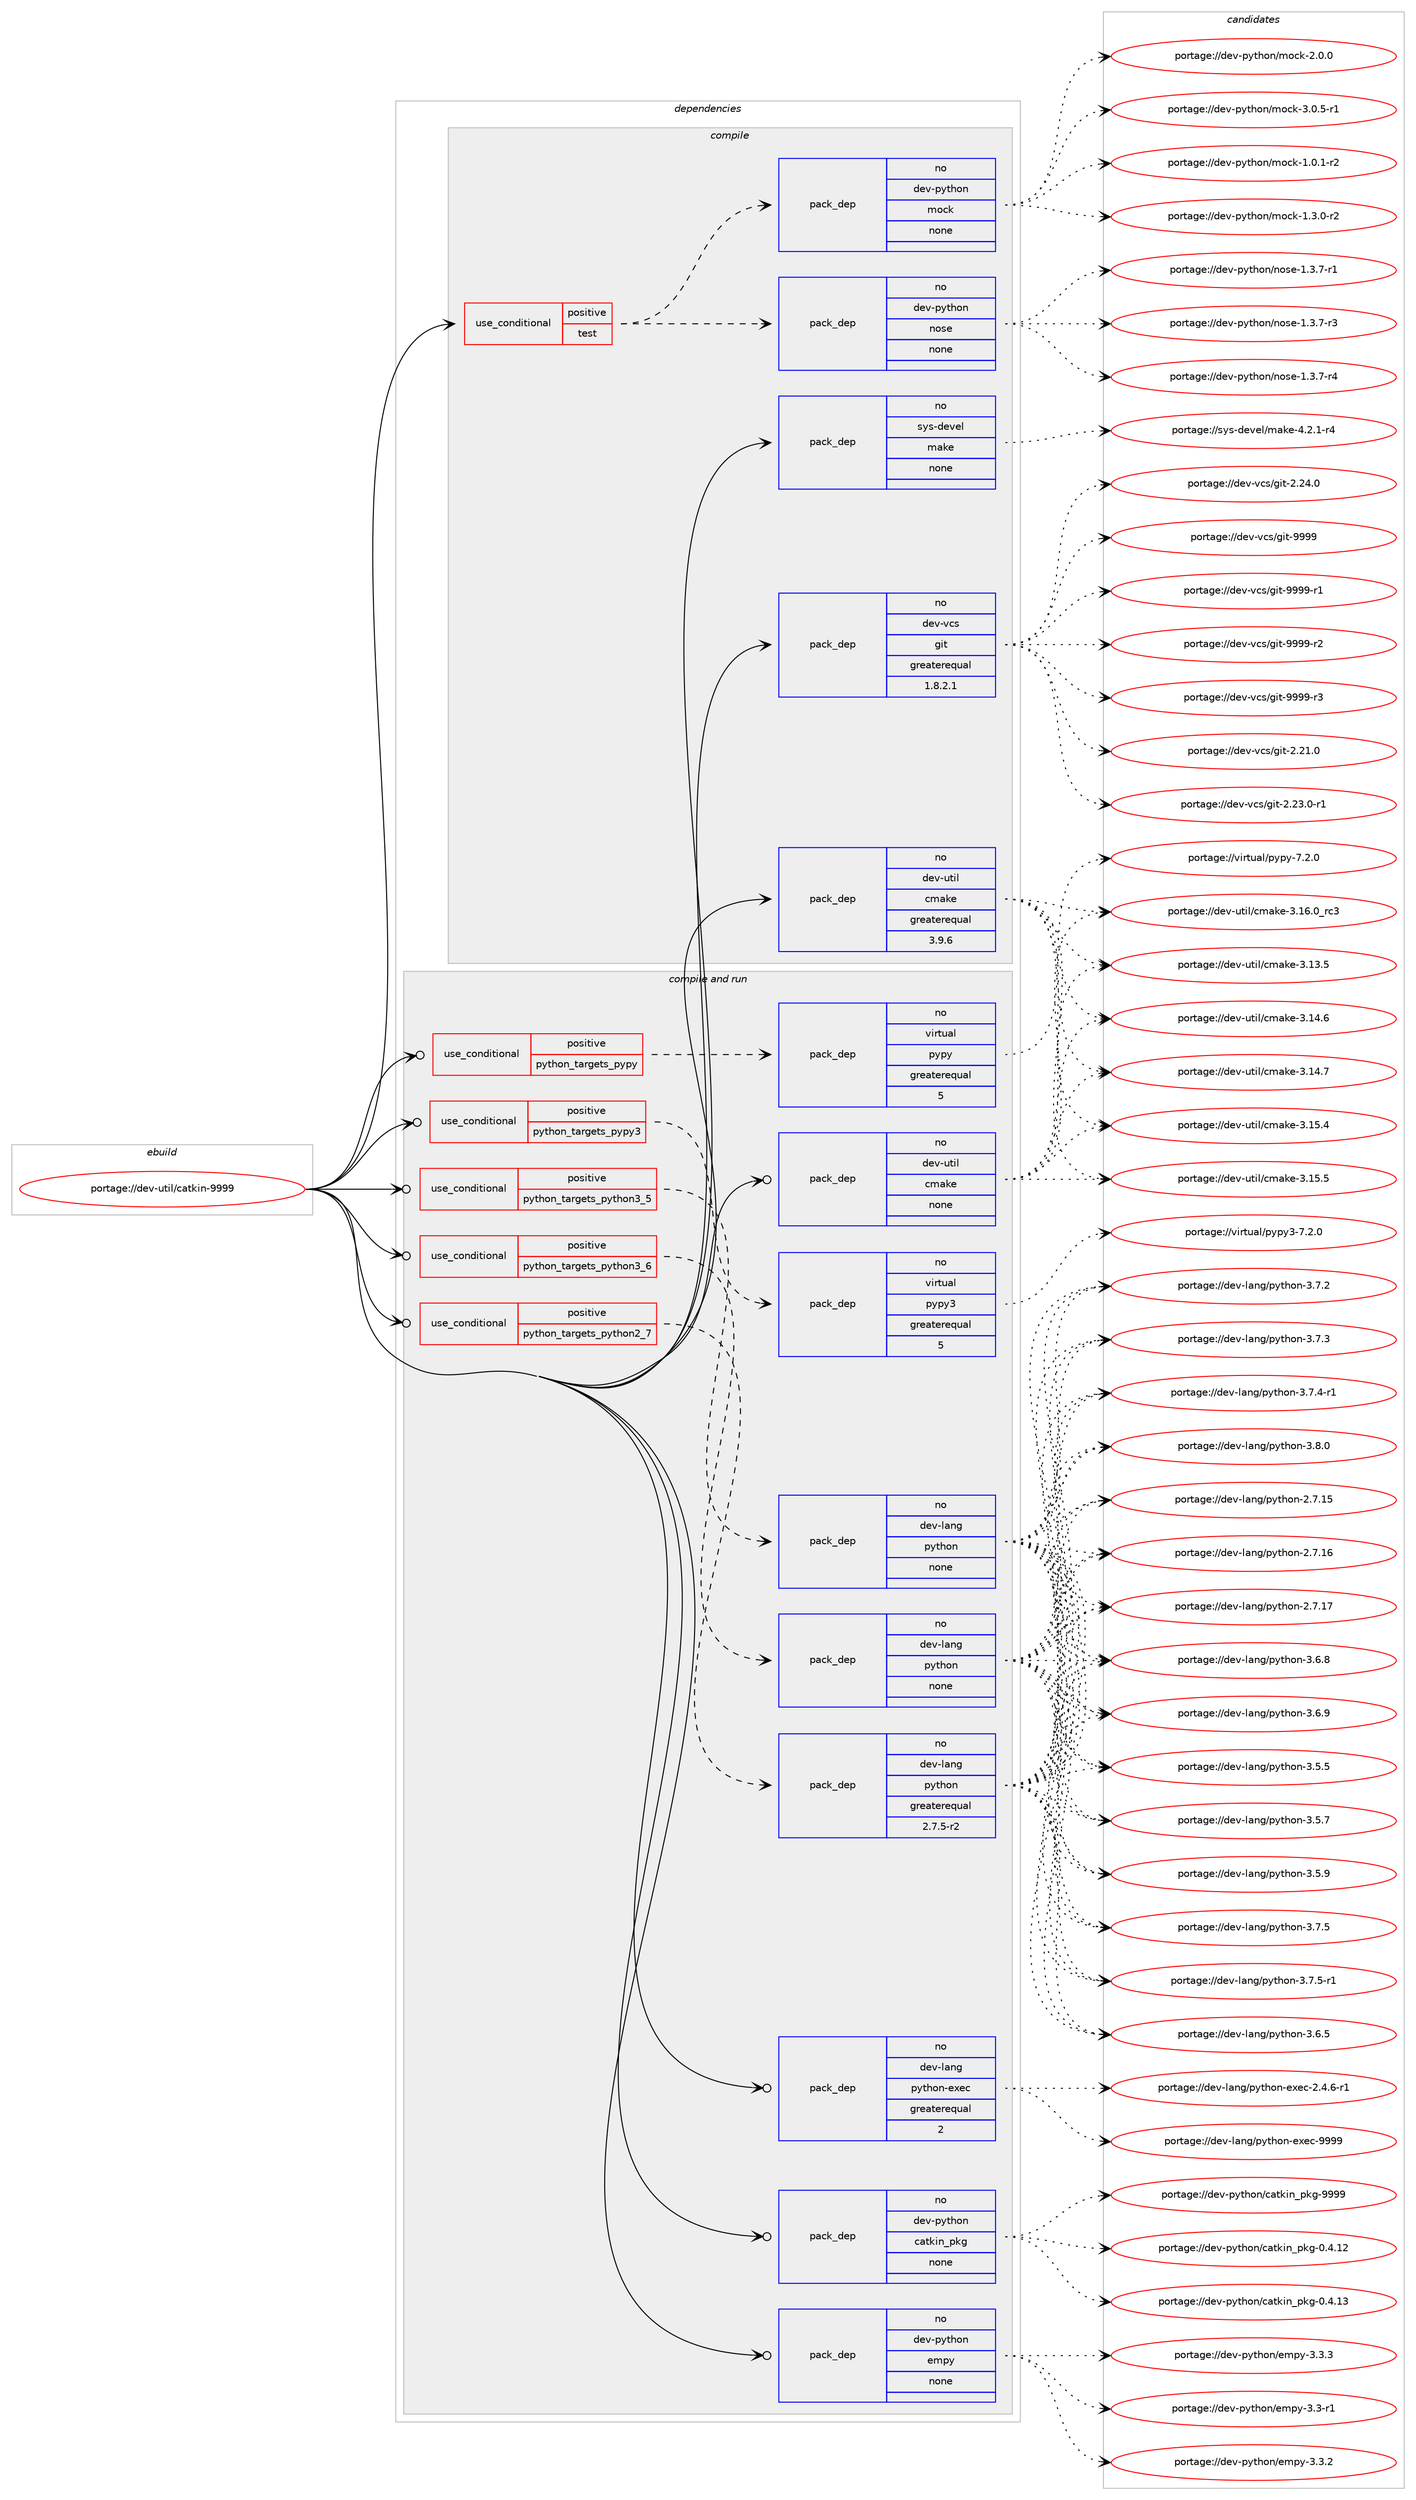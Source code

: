 digraph prolog {

# *************
# Graph options
# *************

newrank=true;
concentrate=true;
compound=true;
graph [rankdir=LR,fontname=Helvetica,fontsize=10,ranksep=1.5];#, ranksep=2.5, nodesep=0.2];
edge  [arrowhead=vee];
node  [fontname=Helvetica,fontsize=10];

# **********
# The ebuild
# **********

subgraph cluster_leftcol {
color=gray;
rank=same;
label=<<i>ebuild</i>>;
id [label="portage://dev-util/catkin-9999", color=red, width=4, href="../dev-util/catkin-9999.svg"];
}

# ****************
# The dependencies
# ****************

subgraph cluster_midcol {
color=gray;
label=<<i>dependencies</i>>;
subgraph cluster_compile {
fillcolor="#eeeeee";
style=filled;
label=<<i>compile</i>>;
subgraph cond70577 {
dependency259940 [label=<<TABLE BORDER="0" CELLBORDER="1" CELLSPACING="0" CELLPADDING="4"><TR><TD ROWSPAN="3" CELLPADDING="10">use_conditional</TD></TR><TR><TD>positive</TD></TR><TR><TD>test</TD></TR></TABLE>>, shape=none, color=red];
subgraph pack185738 {
dependency259941 [label=<<TABLE BORDER="0" CELLBORDER="1" CELLSPACING="0" CELLPADDING="4" WIDTH="220"><TR><TD ROWSPAN="6" CELLPADDING="30">pack_dep</TD></TR><TR><TD WIDTH="110">no</TD></TR><TR><TD>dev-python</TD></TR><TR><TD>nose</TD></TR><TR><TD>none</TD></TR><TR><TD></TD></TR></TABLE>>, shape=none, color=blue];
}
dependency259940:e -> dependency259941:w [weight=20,style="dashed",arrowhead="vee"];
subgraph pack185739 {
dependency259942 [label=<<TABLE BORDER="0" CELLBORDER="1" CELLSPACING="0" CELLPADDING="4" WIDTH="220"><TR><TD ROWSPAN="6" CELLPADDING="30">pack_dep</TD></TR><TR><TD WIDTH="110">no</TD></TR><TR><TD>dev-python</TD></TR><TR><TD>mock</TD></TR><TR><TD>none</TD></TR><TR><TD></TD></TR></TABLE>>, shape=none, color=blue];
}
dependency259940:e -> dependency259942:w [weight=20,style="dashed",arrowhead="vee"];
}
id:e -> dependency259940:w [weight=20,style="solid",arrowhead="vee"];
subgraph pack185740 {
dependency259943 [label=<<TABLE BORDER="0" CELLBORDER="1" CELLSPACING="0" CELLPADDING="4" WIDTH="220"><TR><TD ROWSPAN="6" CELLPADDING="30">pack_dep</TD></TR><TR><TD WIDTH="110">no</TD></TR><TR><TD>dev-util</TD></TR><TR><TD>cmake</TD></TR><TR><TD>greaterequal</TD></TR><TR><TD>3.9.6</TD></TR></TABLE>>, shape=none, color=blue];
}
id:e -> dependency259943:w [weight=20,style="solid",arrowhead="vee"];
subgraph pack185741 {
dependency259944 [label=<<TABLE BORDER="0" CELLBORDER="1" CELLSPACING="0" CELLPADDING="4" WIDTH="220"><TR><TD ROWSPAN="6" CELLPADDING="30">pack_dep</TD></TR><TR><TD WIDTH="110">no</TD></TR><TR><TD>dev-vcs</TD></TR><TR><TD>git</TD></TR><TR><TD>greaterequal</TD></TR><TR><TD>1.8.2.1</TD></TR></TABLE>>, shape=none, color=blue];
}
id:e -> dependency259944:w [weight=20,style="solid",arrowhead="vee"];
subgraph pack185742 {
dependency259945 [label=<<TABLE BORDER="0" CELLBORDER="1" CELLSPACING="0" CELLPADDING="4" WIDTH="220"><TR><TD ROWSPAN="6" CELLPADDING="30">pack_dep</TD></TR><TR><TD WIDTH="110">no</TD></TR><TR><TD>sys-devel</TD></TR><TR><TD>make</TD></TR><TR><TD>none</TD></TR><TR><TD></TD></TR></TABLE>>, shape=none, color=blue];
}
id:e -> dependency259945:w [weight=20,style="solid",arrowhead="vee"];
}
subgraph cluster_compileandrun {
fillcolor="#eeeeee";
style=filled;
label=<<i>compile and run</i>>;
subgraph cond70578 {
dependency259946 [label=<<TABLE BORDER="0" CELLBORDER="1" CELLSPACING="0" CELLPADDING="4"><TR><TD ROWSPAN="3" CELLPADDING="10">use_conditional</TD></TR><TR><TD>positive</TD></TR><TR><TD>python_targets_pypy</TD></TR></TABLE>>, shape=none, color=red];
subgraph pack185743 {
dependency259947 [label=<<TABLE BORDER="0" CELLBORDER="1" CELLSPACING="0" CELLPADDING="4" WIDTH="220"><TR><TD ROWSPAN="6" CELLPADDING="30">pack_dep</TD></TR><TR><TD WIDTH="110">no</TD></TR><TR><TD>virtual</TD></TR><TR><TD>pypy</TD></TR><TR><TD>greaterequal</TD></TR><TR><TD>5</TD></TR></TABLE>>, shape=none, color=blue];
}
dependency259946:e -> dependency259947:w [weight=20,style="dashed",arrowhead="vee"];
}
id:e -> dependency259946:w [weight=20,style="solid",arrowhead="odotvee"];
subgraph cond70579 {
dependency259948 [label=<<TABLE BORDER="0" CELLBORDER="1" CELLSPACING="0" CELLPADDING="4"><TR><TD ROWSPAN="3" CELLPADDING="10">use_conditional</TD></TR><TR><TD>positive</TD></TR><TR><TD>python_targets_pypy3</TD></TR></TABLE>>, shape=none, color=red];
subgraph pack185744 {
dependency259949 [label=<<TABLE BORDER="0" CELLBORDER="1" CELLSPACING="0" CELLPADDING="4" WIDTH="220"><TR><TD ROWSPAN="6" CELLPADDING="30">pack_dep</TD></TR><TR><TD WIDTH="110">no</TD></TR><TR><TD>virtual</TD></TR><TR><TD>pypy3</TD></TR><TR><TD>greaterequal</TD></TR><TR><TD>5</TD></TR></TABLE>>, shape=none, color=blue];
}
dependency259948:e -> dependency259949:w [weight=20,style="dashed",arrowhead="vee"];
}
id:e -> dependency259948:w [weight=20,style="solid",arrowhead="odotvee"];
subgraph cond70580 {
dependency259950 [label=<<TABLE BORDER="0" CELLBORDER="1" CELLSPACING="0" CELLPADDING="4"><TR><TD ROWSPAN="3" CELLPADDING="10">use_conditional</TD></TR><TR><TD>positive</TD></TR><TR><TD>python_targets_python2_7</TD></TR></TABLE>>, shape=none, color=red];
subgraph pack185745 {
dependency259951 [label=<<TABLE BORDER="0" CELLBORDER="1" CELLSPACING="0" CELLPADDING="4" WIDTH="220"><TR><TD ROWSPAN="6" CELLPADDING="30">pack_dep</TD></TR><TR><TD WIDTH="110">no</TD></TR><TR><TD>dev-lang</TD></TR><TR><TD>python</TD></TR><TR><TD>greaterequal</TD></TR><TR><TD>2.7.5-r2</TD></TR></TABLE>>, shape=none, color=blue];
}
dependency259950:e -> dependency259951:w [weight=20,style="dashed",arrowhead="vee"];
}
id:e -> dependency259950:w [weight=20,style="solid",arrowhead="odotvee"];
subgraph cond70581 {
dependency259952 [label=<<TABLE BORDER="0" CELLBORDER="1" CELLSPACING="0" CELLPADDING="4"><TR><TD ROWSPAN="3" CELLPADDING="10">use_conditional</TD></TR><TR><TD>positive</TD></TR><TR><TD>python_targets_python3_5</TD></TR></TABLE>>, shape=none, color=red];
subgraph pack185746 {
dependency259953 [label=<<TABLE BORDER="0" CELLBORDER="1" CELLSPACING="0" CELLPADDING="4" WIDTH="220"><TR><TD ROWSPAN="6" CELLPADDING="30">pack_dep</TD></TR><TR><TD WIDTH="110">no</TD></TR><TR><TD>dev-lang</TD></TR><TR><TD>python</TD></TR><TR><TD>none</TD></TR><TR><TD></TD></TR></TABLE>>, shape=none, color=blue];
}
dependency259952:e -> dependency259953:w [weight=20,style="dashed",arrowhead="vee"];
}
id:e -> dependency259952:w [weight=20,style="solid",arrowhead="odotvee"];
subgraph cond70582 {
dependency259954 [label=<<TABLE BORDER="0" CELLBORDER="1" CELLSPACING="0" CELLPADDING="4"><TR><TD ROWSPAN="3" CELLPADDING="10">use_conditional</TD></TR><TR><TD>positive</TD></TR><TR><TD>python_targets_python3_6</TD></TR></TABLE>>, shape=none, color=red];
subgraph pack185747 {
dependency259955 [label=<<TABLE BORDER="0" CELLBORDER="1" CELLSPACING="0" CELLPADDING="4" WIDTH="220"><TR><TD ROWSPAN="6" CELLPADDING="30">pack_dep</TD></TR><TR><TD WIDTH="110">no</TD></TR><TR><TD>dev-lang</TD></TR><TR><TD>python</TD></TR><TR><TD>none</TD></TR><TR><TD></TD></TR></TABLE>>, shape=none, color=blue];
}
dependency259954:e -> dependency259955:w [weight=20,style="dashed",arrowhead="vee"];
}
id:e -> dependency259954:w [weight=20,style="solid",arrowhead="odotvee"];
subgraph pack185748 {
dependency259956 [label=<<TABLE BORDER="0" CELLBORDER="1" CELLSPACING="0" CELLPADDING="4" WIDTH="220"><TR><TD ROWSPAN="6" CELLPADDING="30">pack_dep</TD></TR><TR><TD WIDTH="110">no</TD></TR><TR><TD>dev-lang</TD></TR><TR><TD>python-exec</TD></TR><TR><TD>greaterequal</TD></TR><TR><TD>2</TD></TR></TABLE>>, shape=none, color=blue];
}
id:e -> dependency259956:w [weight=20,style="solid",arrowhead="odotvee"];
subgraph pack185749 {
dependency259957 [label=<<TABLE BORDER="0" CELLBORDER="1" CELLSPACING="0" CELLPADDING="4" WIDTH="220"><TR><TD ROWSPAN="6" CELLPADDING="30">pack_dep</TD></TR><TR><TD WIDTH="110">no</TD></TR><TR><TD>dev-python</TD></TR><TR><TD>catkin_pkg</TD></TR><TR><TD>none</TD></TR><TR><TD></TD></TR></TABLE>>, shape=none, color=blue];
}
id:e -> dependency259957:w [weight=20,style="solid",arrowhead="odotvee"];
subgraph pack185750 {
dependency259958 [label=<<TABLE BORDER="0" CELLBORDER="1" CELLSPACING="0" CELLPADDING="4" WIDTH="220"><TR><TD ROWSPAN="6" CELLPADDING="30">pack_dep</TD></TR><TR><TD WIDTH="110">no</TD></TR><TR><TD>dev-python</TD></TR><TR><TD>empy</TD></TR><TR><TD>none</TD></TR><TR><TD></TD></TR></TABLE>>, shape=none, color=blue];
}
id:e -> dependency259958:w [weight=20,style="solid",arrowhead="odotvee"];
subgraph pack185751 {
dependency259959 [label=<<TABLE BORDER="0" CELLBORDER="1" CELLSPACING="0" CELLPADDING="4" WIDTH="220"><TR><TD ROWSPAN="6" CELLPADDING="30">pack_dep</TD></TR><TR><TD WIDTH="110">no</TD></TR><TR><TD>dev-util</TD></TR><TR><TD>cmake</TD></TR><TR><TD>none</TD></TR><TR><TD></TD></TR></TABLE>>, shape=none, color=blue];
}
id:e -> dependency259959:w [weight=20,style="solid",arrowhead="odotvee"];
}
subgraph cluster_run {
fillcolor="#eeeeee";
style=filled;
label=<<i>run</i>>;
}
}

# **************
# The candidates
# **************

subgraph cluster_choices {
rank=same;
color=gray;
label=<<i>candidates</i>>;

subgraph choice185738 {
color=black;
nodesep=1;
choiceportage10010111845112121116104111110471101111151014549465146554511449 [label="portage://dev-python/nose-1.3.7-r1", color=red, width=4,href="../dev-python/nose-1.3.7-r1.svg"];
choiceportage10010111845112121116104111110471101111151014549465146554511451 [label="portage://dev-python/nose-1.3.7-r3", color=red, width=4,href="../dev-python/nose-1.3.7-r3.svg"];
choiceportage10010111845112121116104111110471101111151014549465146554511452 [label="portage://dev-python/nose-1.3.7-r4", color=red, width=4,href="../dev-python/nose-1.3.7-r4.svg"];
dependency259941:e -> choiceportage10010111845112121116104111110471101111151014549465146554511449:w [style=dotted,weight="100"];
dependency259941:e -> choiceportage10010111845112121116104111110471101111151014549465146554511451:w [style=dotted,weight="100"];
dependency259941:e -> choiceportage10010111845112121116104111110471101111151014549465146554511452:w [style=dotted,weight="100"];
}
subgraph choice185739 {
color=black;
nodesep=1;
choiceportage1001011184511212111610411111047109111991074549464846494511450 [label="portage://dev-python/mock-1.0.1-r2", color=red, width=4,href="../dev-python/mock-1.0.1-r2.svg"];
choiceportage1001011184511212111610411111047109111991074549465146484511450 [label="portage://dev-python/mock-1.3.0-r2", color=red, width=4,href="../dev-python/mock-1.3.0-r2.svg"];
choiceportage100101118451121211161041111104710911199107455046484648 [label="portage://dev-python/mock-2.0.0", color=red, width=4,href="../dev-python/mock-2.0.0.svg"];
choiceportage1001011184511212111610411111047109111991074551464846534511449 [label="portage://dev-python/mock-3.0.5-r1", color=red, width=4,href="../dev-python/mock-3.0.5-r1.svg"];
dependency259942:e -> choiceportage1001011184511212111610411111047109111991074549464846494511450:w [style=dotted,weight="100"];
dependency259942:e -> choiceportage1001011184511212111610411111047109111991074549465146484511450:w [style=dotted,weight="100"];
dependency259942:e -> choiceportage100101118451121211161041111104710911199107455046484648:w [style=dotted,weight="100"];
dependency259942:e -> choiceportage1001011184511212111610411111047109111991074551464846534511449:w [style=dotted,weight="100"];
}
subgraph choice185740 {
color=black;
nodesep=1;
choiceportage1001011184511711610510847991099710710145514649514653 [label="portage://dev-util/cmake-3.13.5", color=red, width=4,href="../dev-util/cmake-3.13.5.svg"];
choiceportage1001011184511711610510847991099710710145514649524654 [label="portage://dev-util/cmake-3.14.6", color=red, width=4,href="../dev-util/cmake-3.14.6.svg"];
choiceportage1001011184511711610510847991099710710145514649524655 [label="portage://dev-util/cmake-3.14.7", color=red, width=4,href="../dev-util/cmake-3.14.7.svg"];
choiceportage1001011184511711610510847991099710710145514649534652 [label="portage://dev-util/cmake-3.15.4", color=red, width=4,href="../dev-util/cmake-3.15.4.svg"];
choiceportage1001011184511711610510847991099710710145514649534653 [label="portage://dev-util/cmake-3.15.5", color=red, width=4,href="../dev-util/cmake-3.15.5.svg"];
choiceportage1001011184511711610510847991099710710145514649544648951149951 [label="portage://dev-util/cmake-3.16.0_rc3", color=red, width=4,href="../dev-util/cmake-3.16.0_rc3.svg"];
dependency259943:e -> choiceportage1001011184511711610510847991099710710145514649514653:w [style=dotted,weight="100"];
dependency259943:e -> choiceportage1001011184511711610510847991099710710145514649524654:w [style=dotted,weight="100"];
dependency259943:e -> choiceportage1001011184511711610510847991099710710145514649524655:w [style=dotted,weight="100"];
dependency259943:e -> choiceportage1001011184511711610510847991099710710145514649534652:w [style=dotted,weight="100"];
dependency259943:e -> choiceportage1001011184511711610510847991099710710145514649534653:w [style=dotted,weight="100"];
dependency259943:e -> choiceportage1001011184511711610510847991099710710145514649544648951149951:w [style=dotted,weight="100"];
}
subgraph choice185741 {
color=black;
nodesep=1;
choiceportage10010111845118991154710310511645504650494648 [label="portage://dev-vcs/git-2.21.0", color=red, width=4,href="../dev-vcs/git-2.21.0.svg"];
choiceportage100101118451189911547103105116455046505146484511449 [label="portage://dev-vcs/git-2.23.0-r1", color=red, width=4,href="../dev-vcs/git-2.23.0-r1.svg"];
choiceportage10010111845118991154710310511645504650524648 [label="portage://dev-vcs/git-2.24.0", color=red, width=4,href="../dev-vcs/git-2.24.0.svg"];
choiceportage1001011184511899115471031051164557575757 [label="portage://dev-vcs/git-9999", color=red, width=4,href="../dev-vcs/git-9999.svg"];
choiceportage10010111845118991154710310511645575757574511449 [label="portage://dev-vcs/git-9999-r1", color=red, width=4,href="../dev-vcs/git-9999-r1.svg"];
choiceportage10010111845118991154710310511645575757574511450 [label="portage://dev-vcs/git-9999-r2", color=red, width=4,href="../dev-vcs/git-9999-r2.svg"];
choiceportage10010111845118991154710310511645575757574511451 [label="portage://dev-vcs/git-9999-r3", color=red, width=4,href="../dev-vcs/git-9999-r3.svg"];
dependency259944:e -> choiceportage10010111845118991154710310511645504650494648:w [style=dotted,weight="100"];
dependency259944:e -> choiceportage100101118451189911547103105116455046505146484511449:w [style=dotted,weight="100"];
dependency259944:e -> choiceportage10010111845118991154710310511645504650524648:w [style=dotted,weight="100"];
dependency259944:e -> choiceportage1001011184511899115471031051164557575757:w [style=dotted,weight="100"];
dependency259944:e -> choiceportage10010111845118991154710310511645575757574511449:w [style=dotted,weight="100"];
dependency259944:e -> choiceportage10010111845118991154710310511645575757574511450:w [style=dotted,weight="100"];
dependency259944:e -> choiceportage10010111845118991154710310511645575757574511451:w [style=dotted,weight="100"];
}
subgraph choice185742 {
color=black;
nodesep=1;
choiceportage1151211154510010111810110847109971071014552465046494511452 [label="portage://sys-devel/make-4.2.1-r4", color=red, width=4,href="../sys-devel/make-4.2.1-r4.svg"];
dependency259945:e -> choiceportage1151211154510010111810110847109971071014552465046494511452:w [style=dotted,weight="100"];
}
subgraph choice185743 {
color=black;
nodesep=1;
choiceportage1181051141161179710847112121112121455546504648 [label="portage://virtual/pypy-7.2.0", color=red, width=4,href="../virtual/pypy-7.2.0.svg"];
dependency259947:e -> choiceportage1181051141161179710847112121112121455546504648:w [style=dotted,weight="100"];
}
subgraph choice185744 {
color=black;
nodesep=1;
choiceportage118105114116117971084711212111212151455546504648 [label="portage://virtual/pypy3-7.2.0", color=red, width=4,href="../virtual/pypy3-7.2.0.svg"];
dependency259949:e -> choiceportage118105114116117971084711212111212151455546504648:w [style=dotted,weight="100"];
}
subgraph choice185745 {
color=black;
nodesep=1;
choiceportage10010111845108971101034711212111610411111045504655464953 [label="portage://dev-lang/python-2.7.15", color=red, width=4,href="../dev-lang/python-2.7.15.svg"];
choiceportage10010111845108971101034711212111610411111045504655464954 [label="portage://dev-lang/python-2.7.16", color=red, width=4,href="../dev-lang/python-2.7.16.svg"];
choiceportage10010111845108971101034711212111610411111045504655464955 [label="portage://dev-lang/python-2.7.17", color=red, width=4,href="../dev-lang/python-2.7.17.svg"];
choiceportage100101118451089711010347112121116104111110455146534653 [label="portage://dev-lang/python-3.5.5", color=red, width=4,href="../dev-lang/python-3.5.5.svg"];
choiceportage100101118451089711010347112121116104111110455146534655 [label="portage://dev-lang/python-3.5.7", color=red, width=4,href="../dev-lang/python-3.5.7.svg"];
choiceportage100101118451089711010347112121116104111110455146534657 [label="portage://dev-lang/python-3.5.9", color=red, width=4,href="../dev-lang/python-3.5.9.svg"];
choiceportage100101118451089711010347112121116104111110455146544653 [label="portage://dev-lang/python-3.6.5", color=red, width=4,href="../dev-lang/python-3.6.5.svg"];
choiceportage100101118451089711010347112121116104111110455146544656 [label="portage://dev-lang/python-3.6.8", color=red, width=4,href="../dev-lang/python-3.6.8.svg"];
choiceportage100101118451089711010347112121116104111110455146544657 [label="portage://dev-lang/python-3.6.9", color=red, width=4,href="../dev-lang/python-3.6.9.svg"];
choiceportage100101118451089711010347112121116104111110455146554650 [label="portage://dev-lang/python-3.7.2", color=red, width=4,href="../dev-lang/python-3.7.2.svg"];
choiceportage100101118451089711010347112121116104111110455146554651 [label="portage://dev-lang/python-3.7.3", color=red, width=4,href="../dev-lang/python-3.7.3.svg"];
choiceportage1001011184510897110103471121211161041111104551465546524511449 [label="portage://dev-lang/python-3.7.4-r1", color=red, width=4,href="../dev-lang/python-3.7.4-r1.svg"];
choiceportage100101118451089711010347112121116104111110455146554653 [label="portage://dev-lang/python-3.7.5", color=red, width=4,href="../dev-lang/python-3.7.5.svg"];
choiceportage1001011184510897110103471121211161041111104551465546534511449 [label="portage://dev-lang/python-3.7.5-r1", color=red, width=4,href="../dev-lang/python-3.7.5-r1.svg"];
choiceportage100101118451089711010347112121116104111110455146564648 [label="portage://dev-lang/python-3.8.0", color=red, width=4,href="../dev-lang/python-3.8.0.svg"];
dependency259951:e -> choiceportage10010111845108971101034711212111610411111045504655464953:w [style=dotted,weight="100"];
dependency259951:e -> choiceportage10010111845108971101034711212111610411111045504655464954:w [style=dotted,weight="100"];
dependency259951:e -> choiceportage10010111845108971101034711212111610411111045504655464955:w [style=dotted,weight="100"];
dependency259951:e -> choiceportage100101118451089711010347112121116104111110455146534653:w [style=dotted,weight="100"];
dependency259951:e -> choiceportage100101118451089711010347112121116104111110455146534655:w [style=dotted,weight="100"];
dependency259951:e -> choiceportage100101118451089711010347112121116104111110455146534657:w [style=dotted,weight="100"];
dependency259951:e -> choiceportage100101118451089711010347112121116104111110455146544653:w [style=dotted,weight="100"];
dependency259951:e -> choiceportage100101118451089711010347112121116104111110455146544656:w [style=dotted,weight="100"];
dependency259951:e -> choiceportage100101118451089711010347112121116104111110455146544657:w [style=dotted,weight="100"];
dependency259951:e -> choiceportage100101118451089711010347112121116104111110455146554650:w [style=dotted,weight="100"];
dependency259951:e -> choiceportage100101118451089711010347112121116104111110455146554651:w [style=dotted,weight="100"];
dependency259951:e -> choiceportage1001011184510897110103471121211161041111104551465546524511449:w [style=dotted,weight="100"];
dependency259951:e -> choiceportage100101118451089711010347112121116104111110455146554653:w [style=dotted,weight="100"];
dependency259951:e -> choiceportage1001011184510897110103471121211161041111104551465546534511449:w [style=dotted,weight="100"];
dependency259951:e -> choiceportage100101118451089711010347112121116104111110455146564648:w [style=dotted,weight="100"];
}
subgraph choice185746 {
color=black;
nodesep=1;
choiceportage10010111845108971101034711212111610411111045504655464953 [label="portage://dev-lang/python-2.7.15", color=red, width=4,href="../dev-lang/python-2.7.15.svg"];
choiceportage10010111845108971101034711212111610411111045504655464954 [label="portage://dev-lang/python-2.7.16", color=red, width=4,href="../dev-lang/python-2.7.16.svg"];
choiceportage10010111845108971101034711212111610411111045504655464955 [label="portage://dev-lang/python-2.7.17", color=red, width=4,href="../dev-lang/python-2.7.17.svg"];
choiceportage100101118451089711010347112121116104111110455146534653 [label="portage://dev-lang/python-3.5.5", color=red, width=4,href="../dev-lang/python-3.5.5.svg"];
choiceportage100101118451089711010347112121116104111110455146534655 [label="portage://dev-lang/python-3.5.7", color=red, width=4,href="../dev-lang/python-3.5.7.svg"];
choiceportage100101118451089711010347112121116104111110455146534657 [label="portage://dev-lang/python-3.5.9", color=red, width=4,href="../dev-lang/python-3.5.9.svg"];
choiceportage100101118451089711010347112121116104111110455146544653 [label="portage://dev-lang/python-3.6.5", color=red, width=4,href="../dev-lang/python-3.6.5.svg"];
choiceportage100101118451089711010347112121116104111110455146544656 [label="portage://dev-lang/python-3.6.8", color=red, width=4,href="../dev-lang/python-3.6.8.svg"];
choiceportage100101118451089711010347112121116104111110455146544657 [label="portage://dev-lang/python-3.6.9", color=red, width=4,href="../dev-lang/python-3.6.9.svg"];
choiceportage100101118451089711010347112121116104111110455146554650 [label="portage://dev-lang/python-3.7.2", color=red, width=4,href="../dev-lang/python-3.7.2.svg"];
choiceportage100101118451089711010347112121116104111110455146554651 [label="portage://dev-lang/python-3.7.3", color=red, width=4,href="../dev-lang/python-3.7.3.svg"];
choiceportage1001011184510897110103471121211161041111104551465546524511449 [label="portage://dev-lang/python-3.7.4-r1", color=red, width=4,href="../dev-lang/python-3.7.4-r1.svg"];
choiceportage100101118451089711010347112121116104111110455146554653 [label="portage://dev-lang/python-3.7.5", color=red, width=4,href="../dev-lang/python-3.7.5.svg"];
choiceportage1001011184510897110103471121211161041111104551465546534511449 [label="portage://dev-lang/python-3.7.5-r1", color=red, width=4,href="../dev-lang/python-3.7.5-r1.svg"];
choiceportage100101118451089711010347112121116104111110455146564648 [label="portage://dev-lang/python-3.8.0", color=red, width=4,href="../dev-lang/python-3.8.0.svg"];
dependency259953:e -> choiceportage10010111845108971101034711212111610411111045504655464953:w [style=dotted,weight="100"];
dependency259953:e -> choiceportage10010111845108971101034711212111610411111045504655464954:w [style=dotted,weight="100"];
dependency259953:e -> choiceportage10010111845108971101034711212111610411111045504655464955:w [style=dotted,weight="100"];
dependency259953:e -> choiceportage100101118451089711010347112121116104111110455146534653:w [style=dotted,weight="100"];
dependency259953:e -> choiceportage100101118451089711010347112121116104111110455146534655:w [style=dotted,weight="100"];
dependency259953:e -> choiceportage100101118451089711010347112121116104111110455146534657:w [style=dotted,weight="100"];
dependency259953:e -> choiceportage100101118451089711010347112121116104111110455146544653:w [style=dotted,weight="100"];
dependency259953:e -> choiceportage100101118451089711010347112121116104111110455146544656:w [style=dotted,weight="100"];
dependency259953:e -> choiceportage100101118451089711010347112121116104111110455146544657:w [style=dotted,weight="100"];
dependency259953:e -> choiceportage100101118451089711010347112121116104111110455146554650:w [style=dotted,weight="100"];
dependency259953:e -> choiceportage100101118451089711010347112121116104111110455146554651:w [style=dotted,weight="100"];
dependency259953:e -> choiceportage1001011184510897110103471121211161041111104551465546524511449:w [style=dotted,weight="100"];
dependency259953:e -> choiceportage100101118451089711010347112121116104111110455146554653:w [style=dotted,weight="100"];
dependency259953:e -> choiceportage1001011184510897110103471121211161041111104551465546534511449:w [style=dotted,weight="100"];
dependency259953:e -> choiceportage100101118451089711010347112121116104111110455146564648:w [style=dotted,weight="100"];
}
subgraph choice185747 {
color=black;
nodesep=1;
choiceportage10010111845108971101034711212111610411111045504655464953 [label="portage://dev-lang/python-2.7.15", color=red, width=4,href="../dev-lang/python-2.7.15.svg"];
choiceportage10010111845108971101034711212111610411111045504655464954 [label="portage://dev-lang/python-2.7.16", color=red, width=4,href="../dev-lang/python-2.7.16.svg"];
choiceportage10010111845108971101034711212111610411111045504655464955 [label="portage://dev-lang/python-2.7.17", color=red, width=4,href="../dev-lang/python-2.7.17.svg"];
choiceportage100101118451089711010347112121116104111110455146534653 [label="portage://dev-lang/python-3.5.5", color=red, width=4,href="../dev-lang/python-3.5.5.svg"];
choiceportage100101118451089711010347112121116104111110455146534655 [label="portage://dev-lang/python-3.5.7", color=red, width=4,href="../dev-lang/python-3.5.7.svg"];
choiceportage100101118451089711010347112121116104111110455146534657 [label="portage://dev-lang/python-3.5.9", color=red, width=4,href="../dev-lang/python-3.5.9.svg"];
choiceportage100101118451089711010347112121116104111110455146544653 [label="portage://dev-lang/python-3.6.5", color=red, width=4,href="../dev-lang/python-3.6.5.svg"];
choiceportage100101118451089711010347112121116104111110455146544656 [label="portage://dev-lang/python-3.6.8", color=red, width=4,href="../dev-lang/python-3.6.8.svg"];
choiceportage100101118451089711010347112121116104111110455146544657 [label="portage://dev-lang/python-3.6.9", color=red, width=4,href="../dev-lang/python-3.6.9.svg"];
choiceportage100101118451089711010347112121116104111110455146554650 [label="portage://dev-lang/python-3.7.2", color=red, width=4,href="../dev-lang/python-3.7.2.svg"];
choiceportage100101118451089711010347112121116104111110455146554651 [label="portage://dev-lang/python-3.7.3", color=red, width=4,href="../dev-lang/python-3.7.3.svg"];
choiceportage1001011184510897110103471121211161041111104551465546524511449 [label="portage://dev-lang/python-3.7.4-r1", color=red, width=4,href="../dev-lang/python-3.7.4-r1.svg"];
choiceportage100101118451089711010347112121116104111110455146554653 [label="portage://dev-lang/python-3.7.5", color=red, width=4,href="../dev-lang/python-3.7.5.svg"];
choiceportage1001011184510897110103471121211161041111104551465546534511449 [label="portage://dev-lang/python-3.7.5-r1", color=red, width=4,href="../dev-lang/python-3.7.5-r1.svg"];
choiceportage100101118451089711010347112121116104111110455146564648 [label="portage://dev-lang/python-3.8.0", color=red, width=4,href="../dev-lang/python-3.8.0.svg"];
dependency259955:e -> choiceportage10010111845108971101034711212111610411111045504655464953:w [style=dotted,weight="100"];
dependency259955:e -> choiceportage10010111845108971101034711212111610411111045504655464954:w [style=dotted,weight="100"];
dependency259955:e -> choiceportage10010111845108971101034711212111610411111045504655464955:w [style=dotted,weight="100"];
dependency259955:e -> choiceportage100101118451089711010347112121116104111110455146534653:w [style=dotted,weight="100"];
dependency259955:e -> choiceportage100101118451089711010347112121116104111110455146534655:w [style=dotted,weight="100"];
dependency259955:e -> choiceportage100101118451089711010347112121116104111110455146534657:w [style=dotted,weight="100"];
dependency259955:e -> choiceportage100101118451089711010347112121116104111110455146544653:w [style=dotted,weight="100"];
dependency259955:e -> choiceportage100101118451089711010347112121116104111110455146544656:w [style=dotted,weight="100"];
dependency259955:e -> choiceportage100101118451089711010347112121116104111110455146544657:w [style=dotted,weight="100"];
dependency259955:e -> choiceportage100101118451089711010347112121116104111110455146554650:w [style=dotted,weight="100"];
dependency259955:e -> choiceportage100101118451089711010347112121116104111110455146554651:w [style=dotted,weight="100"];
dependency259955:e -> choiceportage1001011184510897110103471121211161041111104551465546524511449:w [style=dotted,weight="100"];
dependency259955:e -> choiceportage100101118451089711010347112121116104111110455146554653:w [style=dotted,weight="100"];
dependency259955:e -> choiceportage1001011184510897110103471121211161041111104551465546534511449:w [style=dotted,weight="100"];
dependency259955:e -> choiceportage100101118451089711010347112121116104111110455146564648:w [style=dotted,weight="100"];
}
subgraph choice185748 {
color=black;
nodesep=1;
choiceportage10010111845108971101034711212111610411111045101120101994550465246544511449 [label="portage://dev-lang/python-exec-2.4.6-r1", color=red, width=4,href="../dev-lang/python-exec-2.4.6-r1.svg"];
choiceportage10010111845108971101034711212111610411111045101120101994557575757 [label="portage://dev-lang/python-exec-9999", color=red, width=4,href="../dev-lang/python-exec-9999.svg"];
dependency259956:e -> choiceportage10010111845108971101034711212111610411111045101120101994550465246544511449:w [style=dotted,weight="100"];
dependency259956:e -> choiceportage10010111845108971101034711212111610411111045101120101994557575757:w [style=dotted,weight="100"];
}
subgraph choice185749 {
color=black;
nodesep=1;
choiceportage100101118451121211161041111104799971161071051109511210710345484652464950 [label="portage://dev-python/catkin_pkg-0.4.12", color=red, width=4,href="../dev-python/catkin_pkg-0.4.12.svg"];
choiceportage100101118451121211161041111104799971161071051109511210710345484652464951 [label="portage://dev-python/catkin_pkg-0.4.13", color=red, width=4,href="../dev-python/catkin_pkg-0.4.13.svg"];
choiceportage10010111845112121116104111110479997116107105110951121071034557575757 [label="portage://dev-python/catkin_pkg-9999", color=red, width=4,href="../dev-python/catkin_pkg-9999.svg"];
dependency259957:e -> choiceportage100101118451121211161041111104799971161071051109511210710345484652464950:w [style=dotted,weight="100"];
dependency259957:e -> choiceportage100101118451121211161041111104799971161071051109511210710345484652464951:w [style=dotted,weight="100"];
dependency259957:e -> choiceportage10010111845112121116104111110479997116107105110951121071034557575757:w [style=dotted,weight="100"];
}
subgraph choice185750 {
color=black;
nodesep=1;
choiceportage1001011184511212111610411111047101109112121455146514511449 [label="portage://dev-python/empy-3.3-r1", color=red, width=4,href="../dev-python/empy-3.3-r1.svg"];
choiceportage1001011184511212111610411111047101109112121455146514650 [label="portage://dev-python/empy-3.3.2", color=red, width=4,href="../dev-python/empy-3.3.2.svg"];
choiceportage1001011184511212111610411111047101109112121455146514651 [label="portage://dev-python/empy-3.3.3", color=red, width=4,href="../dev-python/empy-3.3.3.svg"];
dependency259958:e -> choiceportage1001011184511212111610411111047101109112121455146514511449:w [style=dotted,weight="100"];
dependency259958:e -> choiceportage1001011184511212111610411111047101109112121455146514650:w [style=dotted,weight="100"];
dependency259958:e -> choiceportage1001011184511212111610411111047101109112121455146514651:w [style=dotted,weight="100"];
}
subgraph choice185751 {
color=black;
nodesep=1;
choiceportage1001011184511711610510847991099710710145514649514653 [label="portage://dev-util/cmake-3.13.5", color=red, width=4,href="../dev-util/cmake-3.13.5.svg"];
choiceportage1001011184511711610510847991099710710145514649524654 [label="portage://dev-util/cmake-3.14.6", color=red, width=4,href="../dev-util/cmake-3.14.6.svg"];
choiceportage1001011184511711610510847991099710710145514649524655 [label="portage://dev-util/cmake-3.14.7", color=red, width=4,href="../dev-util/cmake-3.14.7.svg"];
choiceportage1001011184511711610510847991099710710145514649534652 [label="portage://dev-util/cmake-3.15.4", color=red, width=4,href="../dev-util/cmake-3.15.4.svg"];
choiceportage1001011184511711610510847991099710710145514649534653 [label="portage://dev-util/cmake-3.15.5", color=red, width=4,href="../dev-util/cmake-3.15.5.svg"];
choiceportage1001011184511711610510847991099710710145514649544648951149951 [label="portage://dev-util/cmake-3.16.0_rc3", color=red, width=4,href="../dev-util/cmake-3.16.0_rc3.svg"];
dependency259959:e -> choiceportage1001011184511711610510847991099710710145514649514653:w [style=dotted,weight="100"];
dependency259959:e -> choiceportage1001011184511711610510847991099710710145514649524654:w [style=dotted,weight="100"];
dependency259959:e -> choiceportage1001011184511711610510847991099710710145514649524655:w [style=dotted,weight="100"];
dependency259959:e -> choiceportage1001011184511711610510847991099710710145514649534652:w [style=dotted,weight="100"];
dependency259959:e -> choiceportage1001011184511711610510847991099710710145514649534653:w [style=dotted,weight="100"];
dependency259959:e -> choiceportage1001011184511711610510847991099710710145514649544648951149951:w [style=dotted,weight="100"];
}
}

}
